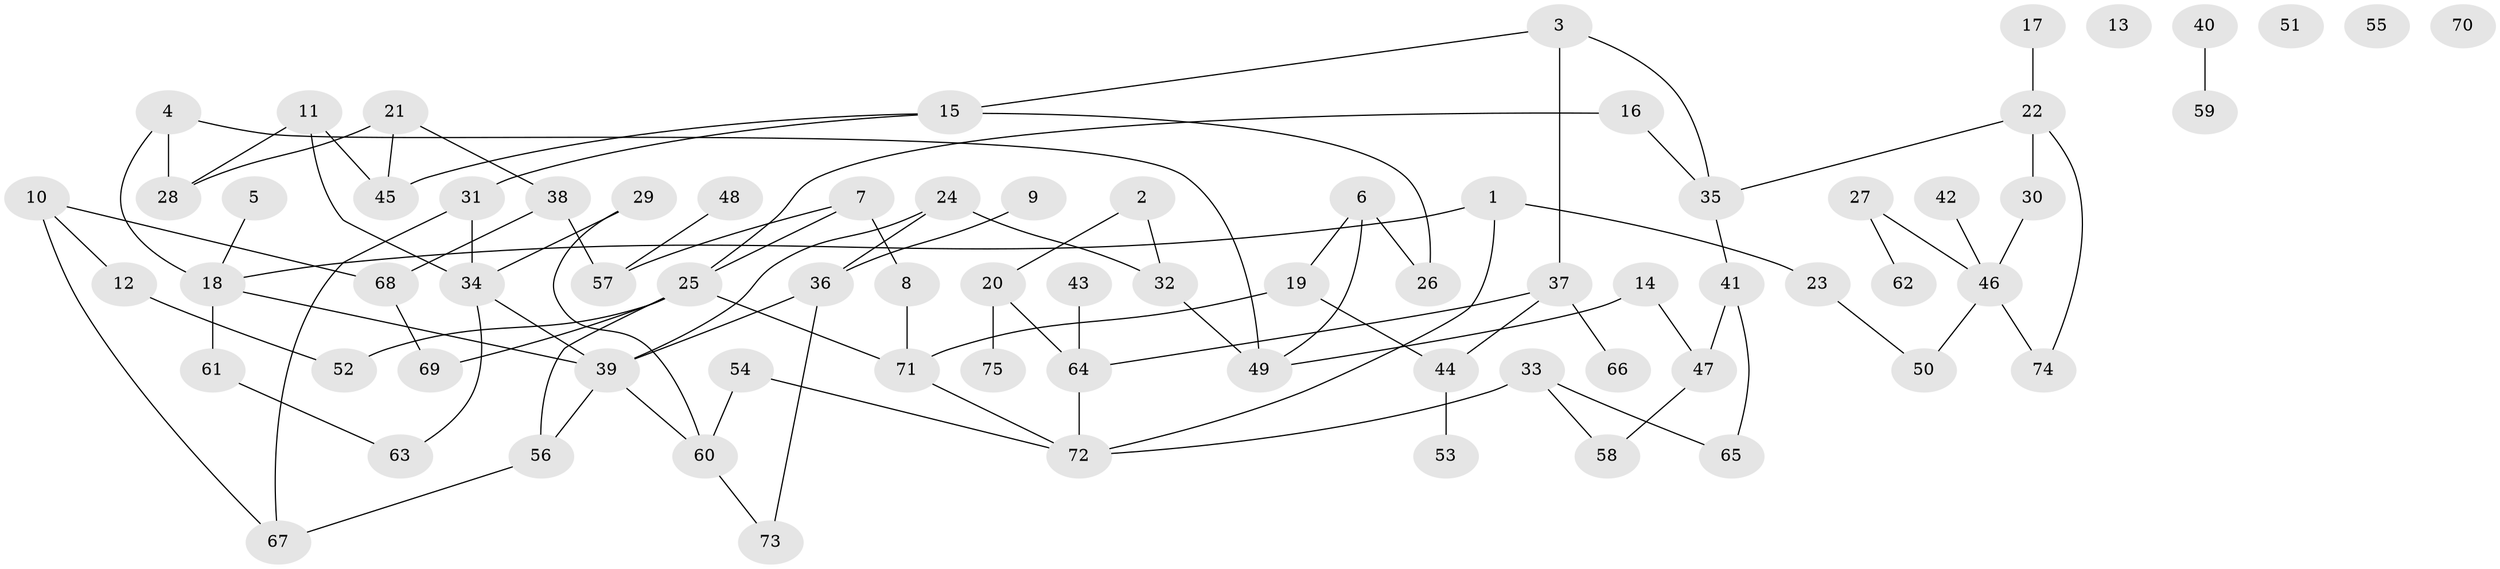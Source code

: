// coarse degree distribution, {3: 0.20408163265306123, 5: 0.061224489795918366, 4: 0.22448979591836735, 1: 0.16326530612244897, 2: 0.1836734693877551, 0: 0.10204081632653061, 6: 0.04081632653061224, 9: 0.02040816326530612}
// Generated by graph-tools (version 1.1) at 2025/23/03/03/25 07:23:27]
// undirected, 75 vertices, 96 edges
graph export_dot {
graph [start="1"]
  node [color=gray90,style=filled];
  1;
  2;
  3;
  4;
  5;
  6;
  7;
  8;
  9;
  10;
  11;
  12;
  13;
  14;
  15;
  16;
  17;
  18;
  19;
  20;
  21;
  22;
  23;
  24;
  25;
  26;
  27;
  28;
  29;
  30;
  31;
  32;
  33;
  34;
  35;
  36;
  37;
  38;
  39;
  40;
  41;
  42;
  43;
  44;
  45;
  46;
  47;
  48;
  49;
  50;
  51;
  52;
  53;
  54;
  55;
  56;
  57;
  58;
  59;
  60;
  61;
  62;
  63;
  64;
  65;
  66;
  67;
  68;
  69;
  70;
  71;
  72;
  73;
  74;
  75;
  1 -- 18;
  1 -- 23;
  1 -- 72;
  2 -- 20;
  2 -- 32;
  3 -- 15;
  3 -- 35;
  3 -- 37;
  4 -- 18;
  4 -- 28;
  4 -- 49;
  5 -- 18;
  6 -- 19;
  6 -- 26;
  6 -- 49;
  7 -- 8;
  7 -- 25;
  7 -- 57;
  8 -- 71;
  9 -- 36;
  10 -- 12;
  10 -- 67;
  10 -- 68;
  11 -- 28;
  11 -- 34;
  11 -- 45;
  12 -- 52;
  14 -- 47;
  14 -- 49;
  15 -- 26;
  15 -- 31;
  15 -- 45;
  16 -- 25;
  16 -- 35;
  17 -- 22;
  18 -- 39;
  18 -- 61;
  19 -- 44;
  19 -- 71;
  20 -- 64;
  20 -- 75;
  21 -- 28;
  21 -- 38;
  21 -- 45;
  22 -- 30;
  22 -- 35;
  22 -- 74;
  23 -- 50;
  24 -- 32;
  24 -- 36;
  24 -- 39;
  25 -- 52;
  25 -- 56;
  25 -- 69;
  25 -- 71;
  27 -- 46;
  27 -- 62;
  29 -- 34;
  29 -- 60;
  30 -- 46;
  31 -- 34;
  31 -- 67;
  32 -- 49;
  33 -- 58;
  33 -- 65;
  33 -- 72;
  34 -- 39;
  34 -- 63;
  35 -- 41;
  36 -- 39;
  36 -- 73;
  37 -- 44;
  37 -- 64;
  37 -- 66;
  38 -- 57;
  38 -- 68;
  39 -- 56;
  39 -- 60;
  40 -- 59;
  41 -- 47;
  41 -- 65;
  42 -- 46;
  43 -- 64;
  44 -- 53;
  46 -- 50;
  46 -- 74;
  47 -- 58;
  48 -- 57;
  54 -- 60;
  54 -- 72;
  56 -- 67;
  60 -- 73;
  61 -- 63;
  64 -- 72;
  68 -- 69;
  71 -- 72;
}
